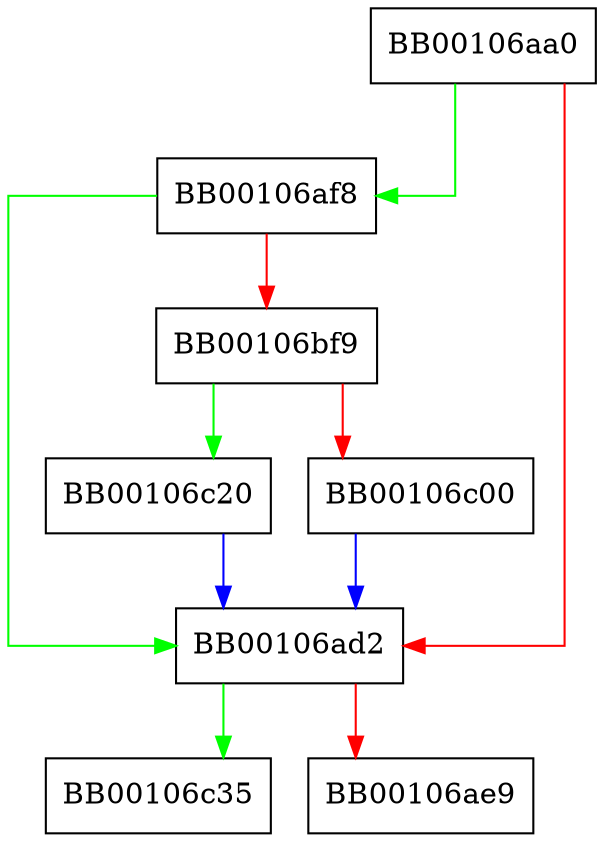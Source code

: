 digraph FUN_00106aa0 {
  node [shape="box"];
  graph [splines=ortho];
  BB00106aa0 -> BB00106af8 [color="green"];
  BB00106aa0 -> BB00106ad2 [color="red"];
  BB00106ad2 -> BB00106c35 [color="green"];
  BB00106ad2 -> BB00106ae9 [color="red"];
  BB00106af8 -> BB00106ad2 [color="green"];
  BB00106af8 -> BB00106bf9 [color="red"];
  BB00106bf9 -> BB00106c20 [color="green"];
  BB00106bf9 -> BB00106c00 [color="red"];
  BB00106c00 -> BB00106ad2 [color="blue"];
  BB00106c20 -> BB00106ad2 [color="blue"];
}